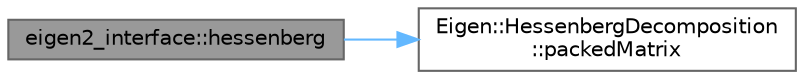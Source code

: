 digraph "eigen2_interface::hessenberg"
{
 // LATEX_PDF_SIZE
  bgcolor="transparent";
  edge [fontname=Helvetica,fontsize=10,labelfontname=Helvetica,labelfontsize=10];
  node [fontname=Helvetica,fontsize=10,shape=box,height=0.2,width=0.4];
  rankdir="LR";
  Node1 [id="Node000001",label="eigen2_interface::hessenberg",height=0.2,width=0.4,color="gray40", fillcolor="grey60", style="filled", fontcolor="black",tooltip=" "];
  Node1 -> Node2 [id="edge1_Node000001_Node000002",color="steelblue1",style="solid",tooltip=" "];
  Node2 [id="Node000002",label="Eigen::HessenbergDecomposition\l::packedMatrix",height=0.2,width=0.4,color="grey40", fillcolor="white", style="filled",URL="$class_eigen_1_1_hessenberg_decomposition.html#a3a35a592a13172dbdf4c28c74a27ca3d",tooltip="Returns the internal representation of the decomposition"];
}
